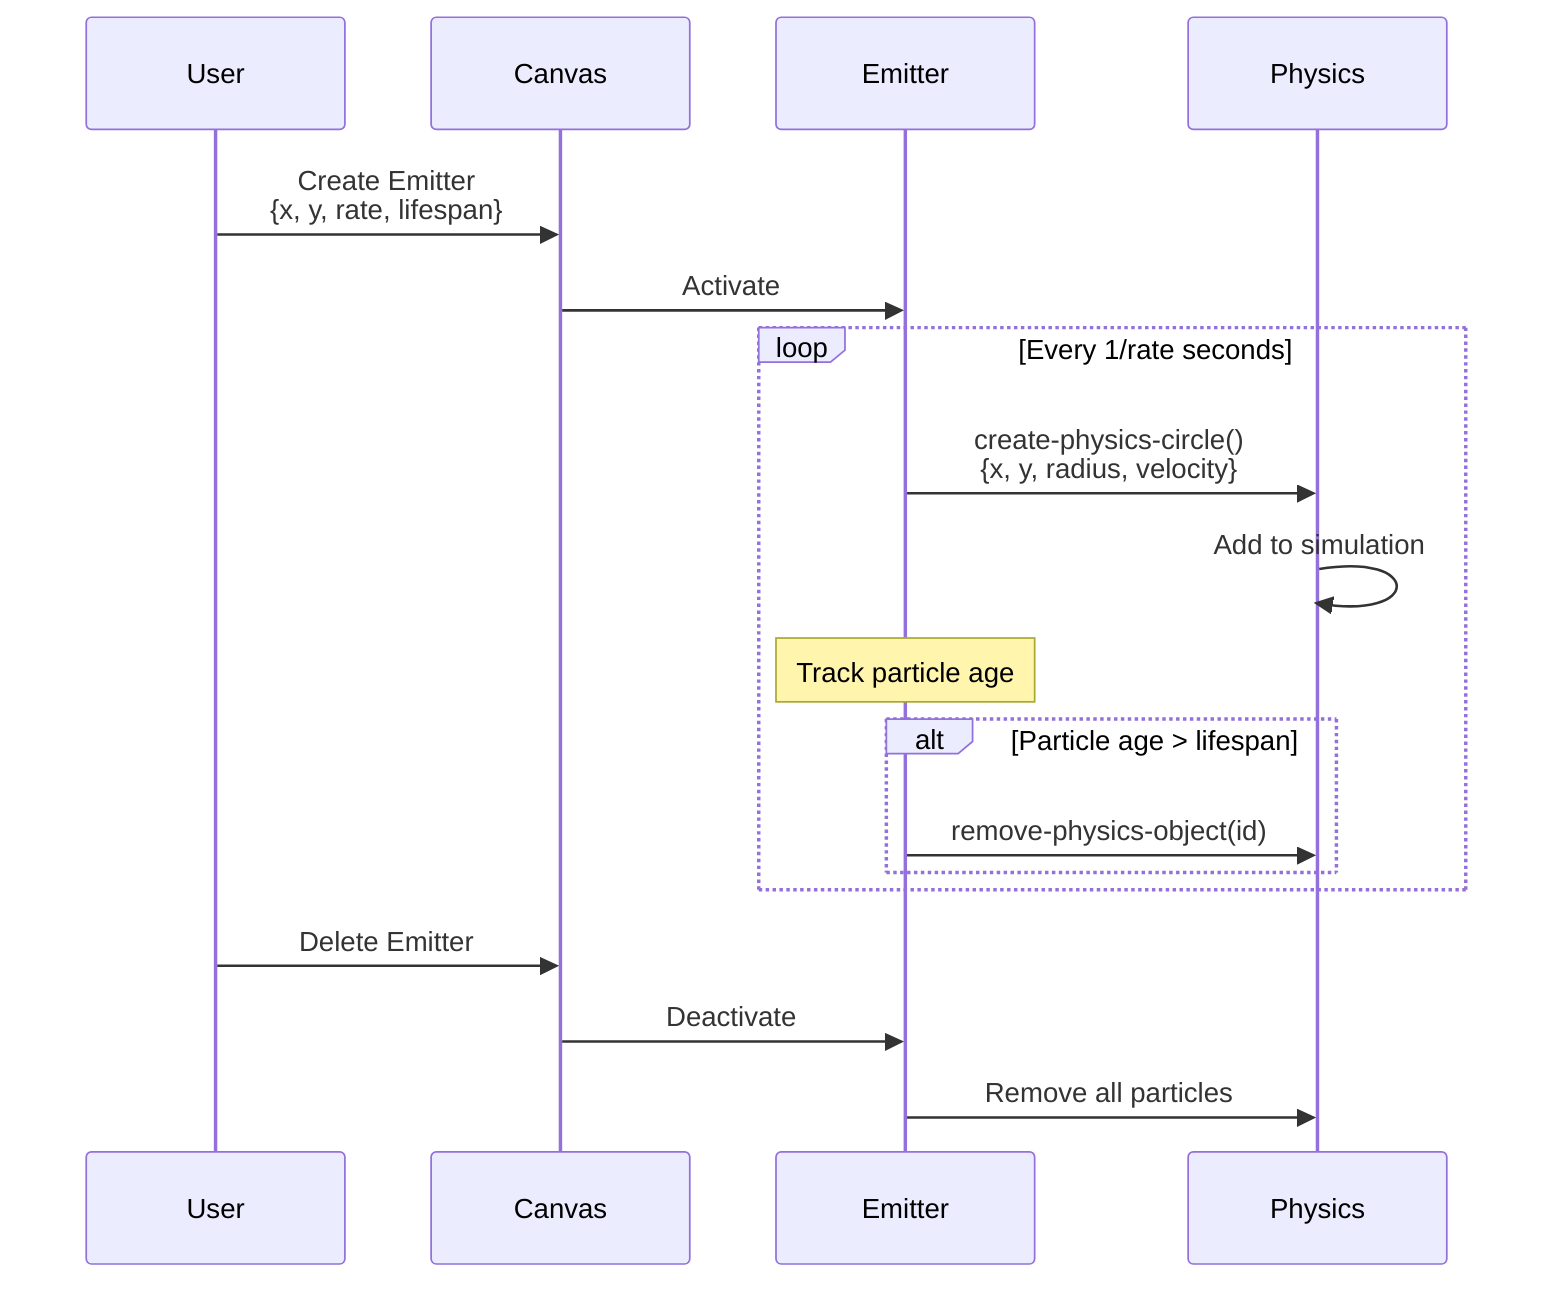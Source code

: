 sequenceDiagram
    participant User
    participant Canvas
    participant Emitter
    participant Physics

    User->>Canvas: Create Emitter<br/>{x, y, rate, lifespan}
    Canvas->>Emitter: Activate

    loop Every 1/rate seconds
        Emitter->>Physics: create-physics-circle()<br/>{x, y, radius, velocity}
        Physics->>Physics: Add to simulation

        Note over Emitter: Track particle age

        alt Particle age > lifespan
            Emitter->>Physics: remove-physics-object(id)
        end
    end

    User->>Canvas: Delete Emitter
    Canvas->>Emitter: Deactivate
    Emitter->>Physics: Remove all particles
